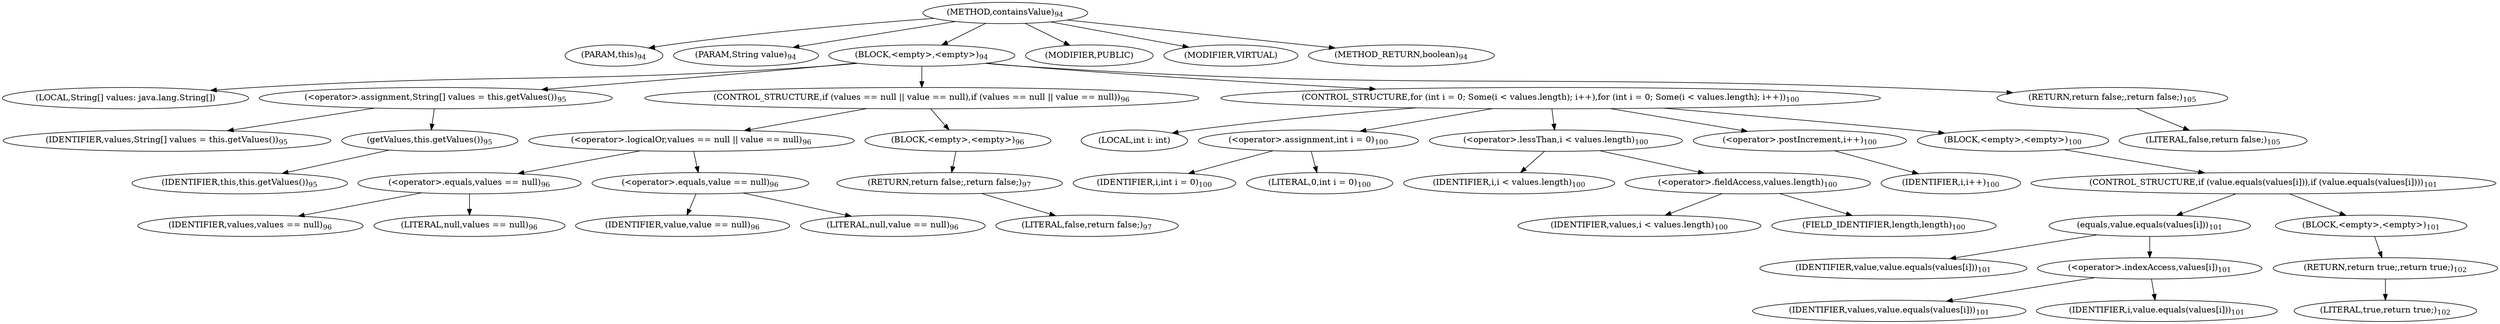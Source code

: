 digraph "containsValue" {  
"66" [label = <(METHOD,containsValue)<SUB>94</SUB>> ]
"7" [label = <(PARAM,this)<SUB>94</SUB>> ]
"67" [label = <(PARAM,String value)<SUB>94</SUB>> ]
"68" [label = <(BLOCK,&lt;empty&gt;,&lt;empty&gt;)<SUB>94</SUB>> ]
"69" [label = <(LOCAL,String[] values: java.lang.String[])> ]
"70" [label = <(&lt;operator&gt;.assignment,String[] values = this.getValues())<SUB>95</SUB>> ]
"71" [label = <(IDENTIFIER,values,String[] values = this.getValues())<SUB>95</SUB>> ]
"72" [label = <(getValues,this.getValues())<SUB>95</SUB>> ]
"6" [label = <(IDENTIFIER,this,this.getValues())<SUB>95</SUB>> ]
"73" [label = <(CONTROL_STRUCTURE,if (values == null || value == null),if (values == null || value == null))<SUB>96</SUB>> ]
"74" [label = <(&lt;operator&gt;.logicalOr,values == null || value == null)<SUB>96</SUB>> ]
"75" [label = <(&lt;operator&gt;.equals,values == null)<SUB>96</SUB>> ]
"76" [label = <(IDENTIFIER,values,values == null)<SUB>96</SUB>> ]
"77" [label = <(LITERAL,null,values == null)<SUB>96</SUB>> ]
"78" [label = <(&lt;operator&gt;.equals,value == null)<SUB>96</SUB>> ]
"79" [label = <(IDENTIFIER,value,value == null)<SUB>96</SUB>> ]
"80" [label = <(LITERAL,null,value == null)<SUB>96</SUB>> ]
"81" [label = <(BLOCK,&lt;empty&gt;,&lt;empty&gt;)<SUB>96</SUB>> ]
"82" [label = <(RETURN,return false;,return false;)<SUB>97</SUB>> ]
"83" [label = <(LITERAL,false,return false;)<SUB>97</SUB>> ]
"84" [label = <(CONTROL_STRUCTURE,for (int i = 0; Some(i &lt; values.length); i++),for (int i = 0; Some(i &lt; values.length); i++))<SUB>100</SUB>> ]
"85" [label = <(LOCAL,int i: int)> ]
"86" [label = <(&lt;operator&gt;.assignment,int i = 0)<SUB>100</SUB>> ]
"87" [label = <(IDENTIFIER,i,int i = 0)<SUB>100</SUB>> ]
"88" [label = <(LITERAL,0,int i = 0)<SUB>100</SUB>> ]
"89" [label = <(&lt;operator&gt;.lessThan,i &lt; values.length)<SUB>100</SUB>> ]
"90" [label = <(IDENTIFIER,i,i &lt; values.length)<SUB>100</SUB>> ]
"91" [label = <(&lt;operator&gt;.fieldAccess,values.length)<SUB>100</SUB>> ]
"92" [label = <(IDENTIFIER,values,i &lt; values.length)<SUB>100</SUB>> ]
"93" [label = <(FIELD_IDENTIFIER,length,length)<SUB>100</SUB>> ]
"94" [label = <(&lt;operator&gt;.postIncrement,i++)<SUB>100</SUB>> ]
"95" [label = <(IDENTIFIER,i,i++)<SUB>100</SUB>> ]
"96" [label = <(BLOCK,&lt;empty&gt;,&lt;empty&gt;)<SUB>100</SUB>> ]
"97" [label = <(CONTROL_STRUCTURE,if (value.equals(values[i])),if (value.equals(values[i])))<SUB>101</SUB>> ]
"98" [label = <(equals,value.equals(values[i]))<SUB>101</SUB>> ]
"99" [label = <(IDENTIFIER,value,value.equals(values[i]))<SUB>101</SUB>> ]
"100" [label = <(&lt;operator&gt;.indexAccess,values[i])<SUB>101</SUB>> ]
"101" [label = <(IDENTIFIER,values,value.equals(values[i]))<SUB>101</SUB>> ]
"102" [label = <(IDENTIFIER,i,value.equals(values[i]))<SUB>101</SUB>> ]
"103" [label = <(BLOCK,&lt;empty&gt;,&lt;empty&gt;)<SUB>101</SUB>> ]
"104" [label = <(RETURN,return true;,return true;)<SUB>102</SUB>> ]
"105" [label = <(LITERAL,true,return true;)<SUB>102</SUB>> ]
"106" [label = <(RETURN,return false;,return false;)<SUB>105</SUB>> ]
"107" [label = <(LITERAL,false,return false;)<SUB>105</SUB>> ]
"108" [label = <(MODIFIER,PUBLIC)> ]
"109" [label = <(MODIFIER,VIRTUAL)> ]
"110" [label = <(METHOD_RETURN,boolean)<SUB>94</SUB>> ]
  "66" -> "7" 
  "66" -> "67" 
  "66" -> "68" 
  "66" -> "108" 
  "66" -> "109" 
  "66" -> "110" 
  "68" -> "69" 
  "68" -> "70" 
  "68" -> "73" 
  "68" -> "84" 
  "68" -> "106" 
  "70" -> "71" 
  "70" -> "72" 
  "72" -> "6" 
  "73" -> "74" 
  "73" -> "81" 
  "74" -> "75" 
  "74" -> "78" 
  "75" -> "76" 
  "75" -> "77" 
  "78" -> "79" 
  "78" -> "80" 
  "81" -> "82" 
  "82" -> "83" 
  "84" -> "85" 
  "84" -> "86" 
  "84" -> "89" 
  "84" -> "94" 
  "84" -> "96" 
  "86" -> "87" 
  "86" -> "88" 
  "89" -> "90" 
  "89" -> "91" 
  "91" -> "92" 
  "91" -> "93" 
  "94" -> "95" 
  "96" -> "97" 
  "97" -> "98" 
  "97" -> "103" 
  "98" -> "99" 
  "98" -> "100" 
  "100" -> "101" 
  "100" -> "102" 
  "103" -> "104" 
  "104" -> "105" 
  "106" -> "107" 
}
